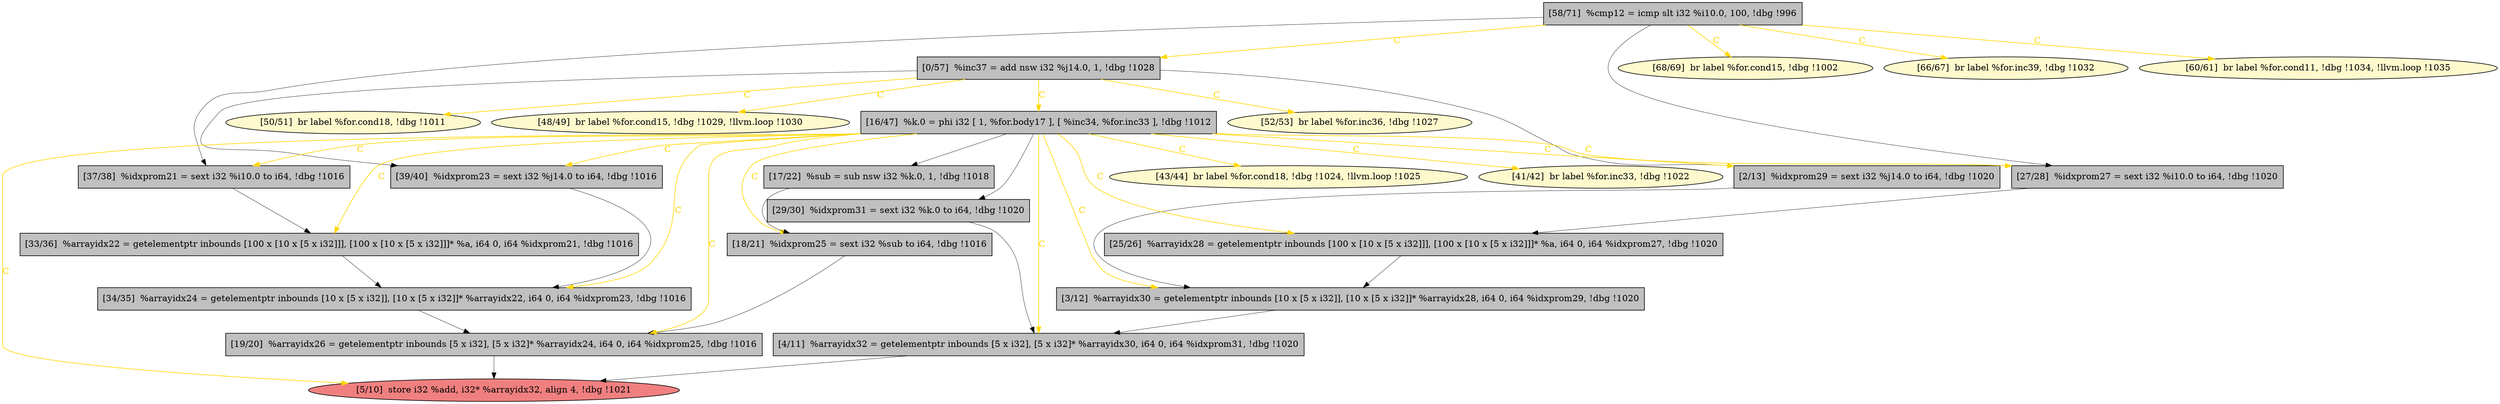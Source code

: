 
digraph G {


node671 [fillcolor=lemonchiffon,label="[50/51]  br label %for.cond18, !dbg !1011",shape=ellipse,style=filled ]
node672 [fillcolor=lemonchiffon,label="[48/49]  br label %for.cond15, !dbg !1029, !llvm.loop !1030",shape=ellipse,style=filled ]
node669 [fillcolor=grey,label="[33/36]  %arrayidx22 = getelementptr inbounds [100 x [10 x [5 x i32]]], [100 x [10 x [5 x i32]]]* %a, i64 0, i64 %idxprom21, !dbg !1016",shape=rectangle,style=filled ]
node667 [fillcolor=grey,label="[0/57]  %inc37 = add nsw i32 %j14.0, 1, !dbg !1028",shape=rectangle,style=filled ]
node648 [fillcolor=grey,label="[29/30]  %idxprom31 = sext i32 %k.0 to i64, !dbg !1020",shape=rectangle,style=filled ]
node666 [fillcolor=grey,label="[18/21]  %idxprom25 = sext i32 %sub to i64, !dbg !1016",shape=rectangle,style=filled ]
node665 [fillcolor=grey,label="[58/71]  %cmp12 = icmp slt i32 %i10.0, 100, !dbg !996",shape=rectangle,style=filled ]
node655 [fillcolor=lemonchiffon,label="[43/44]  br label %for.cond18, !dbg !1024, !llvm.loop !1025",shape=ellipse,style=filled ]
node670 [fillcolor=grey,label="[2/13]  %idxprom29 = sext i32 %j14.0 to i64, !dbg !1020",shape=rectangle,style=filled ]
node658 [fillcolor=grey,label="[25/26]  %arrayidx28 = getelementptr inbounds [100 x [10 x [5 x i32]]], [100 x [10 x [5 x i32]]]* %a, i64 0, i64 %idxprom27, !dbg !1020",shape=rectangle,style=filled ]
node651 [fillcolor=grey,label="[37/38]  %idxprom21 = sext i32 %i10.0 to i64, !dbg !1016",shape=rectangle,style=filled ]
node650 [fillcolor=lemonchiffon,label="[41/42]  br label %for.inc33, !dbg !1022",shape=ellipse,style=filled ]
node668 [fillcolor=lemonchiffon,label="[68/69]  br label %for.cond15, !dbg !1002",shape=ellipse,style=filled ]
node652 [fillcolor=lightcoral,label="[5/10]  store i32 %add, i32* %arrayidx32, align 4, !dbg !1021",shape=ellipse,style=filled ]
node654 [fillcolor=lemonchiffon,label="[52/53]  br label %for.inc36, !dbg !1027",shape=ellipse,style=filled ]
node664 [fillcolor=lemonchiffon,label="[66/67]  br label %for.inc39, !dbg !1032",shape=ellipse,style=filled ]
node656 [fillcolor=grey,label="[16/47]  %k.0 = phi i32 [ 1, %for.body17 ], [ %inc34, %for.inc33 ], !dbg !1012",shape=rectangle,style=filled ]
node649 [fillcolor=grey,label="[34/35]  %arrayidx24 = getelementptr inbounds [10 x [5 x i32]], [10 x [5 x i32]]* %arrayidx22, i64 0, i64 %idxprom23, !dbg !1016",shape=rectangle,style=filled ]
node657 [fillcolor=lemonchiffon,label="[60/61]  br label %for.cond11, !dbg !1034, !llvm.loop !1035",shape=ellipse,style=filled ]
node660 [fillcolor=grey,label="[3/12]  %arrayidx30 = getelementptr inbounds [10 x [5 x i32]], [10 x [5 x i32]]* %arrayidx28, i64 0, i64 %idxprom29, !dbg !1020",shape=rectangle,style=filled ]
node653 [fillcolor=grey,label="[39/40]  %idxprom23 = sext i32 %j14.0 to i64, !dbg !1016",shape=rectangle,style=filled ]
node661 [fillcolor=grey,label="[4/11]  %arrayidx32 = getelementptr inbounds [5 x i32], [5 x i32]* %arrayidx30, i64 0, i64 %idxprom31, !dbg !1020",shape=rectangle,style=filled ]
node662 [fillcolor=grey,label="[27/28]  %idxprom27 = sext i32 %i10.0 to i64, !dbg !1020",shape=rectangle,style=filled ]
node659 [fillcolor=grey,label="[19/20]  %arrayidx26 = getelementptr inbounds [5 x i32], [5 x i32]* %arrayidx24, i64 0, i64 %idxprom25, !dbg !1016",shape=rectangle,style=filled ]
node663 [fillcolor=grey,label="[17/22]  %sub = sub nsw i32 %k.0, 1, !dbg !1018",shape=rectangle,style=filled ]

node656->node659 [style=solid,color=gold,label="C",penwidth=1.0,fontcolor=gold ]
node656->node666 [style=solid,color=gold,label="C",penwidth=1.0,fontcolor=gold ]
node656->node670 [style=solid,color=gold,label="C",penwidth=1.0,fontcolor=gold ]
node665->node667 [style=solid,color=gold,label="C",penwidth=1.0,fontcolor=gold ]
node667->node671 [style=solid,color=gold,label="C",penwidth=1.0,fontcolor=gold ]
node666->node659 [style=solid,color=black,label="",penwidth=0.5,fontcolor=black ]
node661->node652 [style=solid,color=black,label="",penwidth=0.5,fontcolor=black ]
node656->node660 [style=solid,color=gold,label="C",penwidth=1.0,fontcolor=gold ]
node656->node651 [style=solid,color=gold,label="C",penwidth=1.0,fontcolor=gold ]
node656->node661 [style=solid,color=gold,label="C",penwidth=1.0,fontcolor=gold ]
node662->node658 [style=solid,color=black,label="",penwidth=0.5,fontcolor=black ]
node669->node649 [style=solid,color=black,label="",penwidth=0.5,fontcolor=black ]
node656->node655 [style=solid,color=gold,label="C",penwidth=1.0,fontcolor=gold ]
node648->node661 [style=solid,color=black,label="",penwidth=0.5,fontcolor=black ]
node665->node662 [style=solid,color=black,label="",penwidth=0.5,fontcolor=black ]
node659->node652 [style=solid,color=black,label="",penwidth=0.5,fontcolor=black ]
node656->node652 [style=solid,color=gold,label="C",penwidth=1.0,fontcolor=gold ]
node667->node670 [style=solid,color=black,label="",penwidth=0.5,fontcolor=black ]
node656->node649 [style=solid,color=gold,label="C",penwidth=1.0,fontcolor=gold ]
node667->node656 [style=solid,color=gold,label="C",penwidth=1.0,fontcolor=gold ]
node667->node654 [style=solid,color=gold,label="C",penwidth=1.0,fontcolor=gold ]
node651->node669 [style=solid,color=black,label="",penwidth=0.5,fontcolor=black ]
node660->node661 [style=solid,color=black,label="",penwidth=0.5,fontcolor=black ]
node663->node666 [style=solid,color=black,label="",penwidth=0.5,fontcolor=black ]
node649->node659 [style=solid,color=black,label="",penwidth=0.5,fontcolor=black ]
node665->node651 [style=solid,color=black,label="",penwidth=0.5,fontcolor=black ]
node665->node664 [style=solid,color=gold,label="C",penwidth=1.0,fontcolor=gold ]
node656->node653 [style=solid,color=gold,label="C",penwidth=1.0,fontcolor=gold ]
node656->node658 [style=solid,color=gold,label="C",penwidth=1.0,fontcolor=gold ]
node656->node662 [style=solid,color=gold,label="C",penwidth=1.0,fontcolor=gold ]
node665->node668 [style=solid,color=gold,label="C",penwidth=1.0,fontcolor=gold ]
node658->node660 [style=solid,color=black,label="",penwidth=0.5,fontcolor=black ]
node670->node660 [style=solid,color=black,label="",penwidth=0.5,fontcolor=black ]
node656->node663 [style=solid,color=black,label="",penwidth=0.5,fontcolor=black ]
node665->node657 [style=solid,color=gold,label="C",penwidth=1.0,fontcolor=gold ]
node667->node653 [style=solid,color=black,label="",penwidth=0.5,fontcolor=black ]
node667->node672 [style=solid,color=gold,label="C",penwidth=1.0,fontcolor=gold ]
node656->node650 [style=solid,color=gold,label="C",penwidth=1.0,fontcolor=gold ]
node656->node669 [style=solid,color=gold,label="C",penwidth=1.0,fontcolor=gold ]
node653->node649 [style=solid,color=black,label="",penwidth=0.5,fontcolor=black ]
node656->node648 [style=solid,color=black,label="",penwidth=0.5,fontcolor=black ]


}
